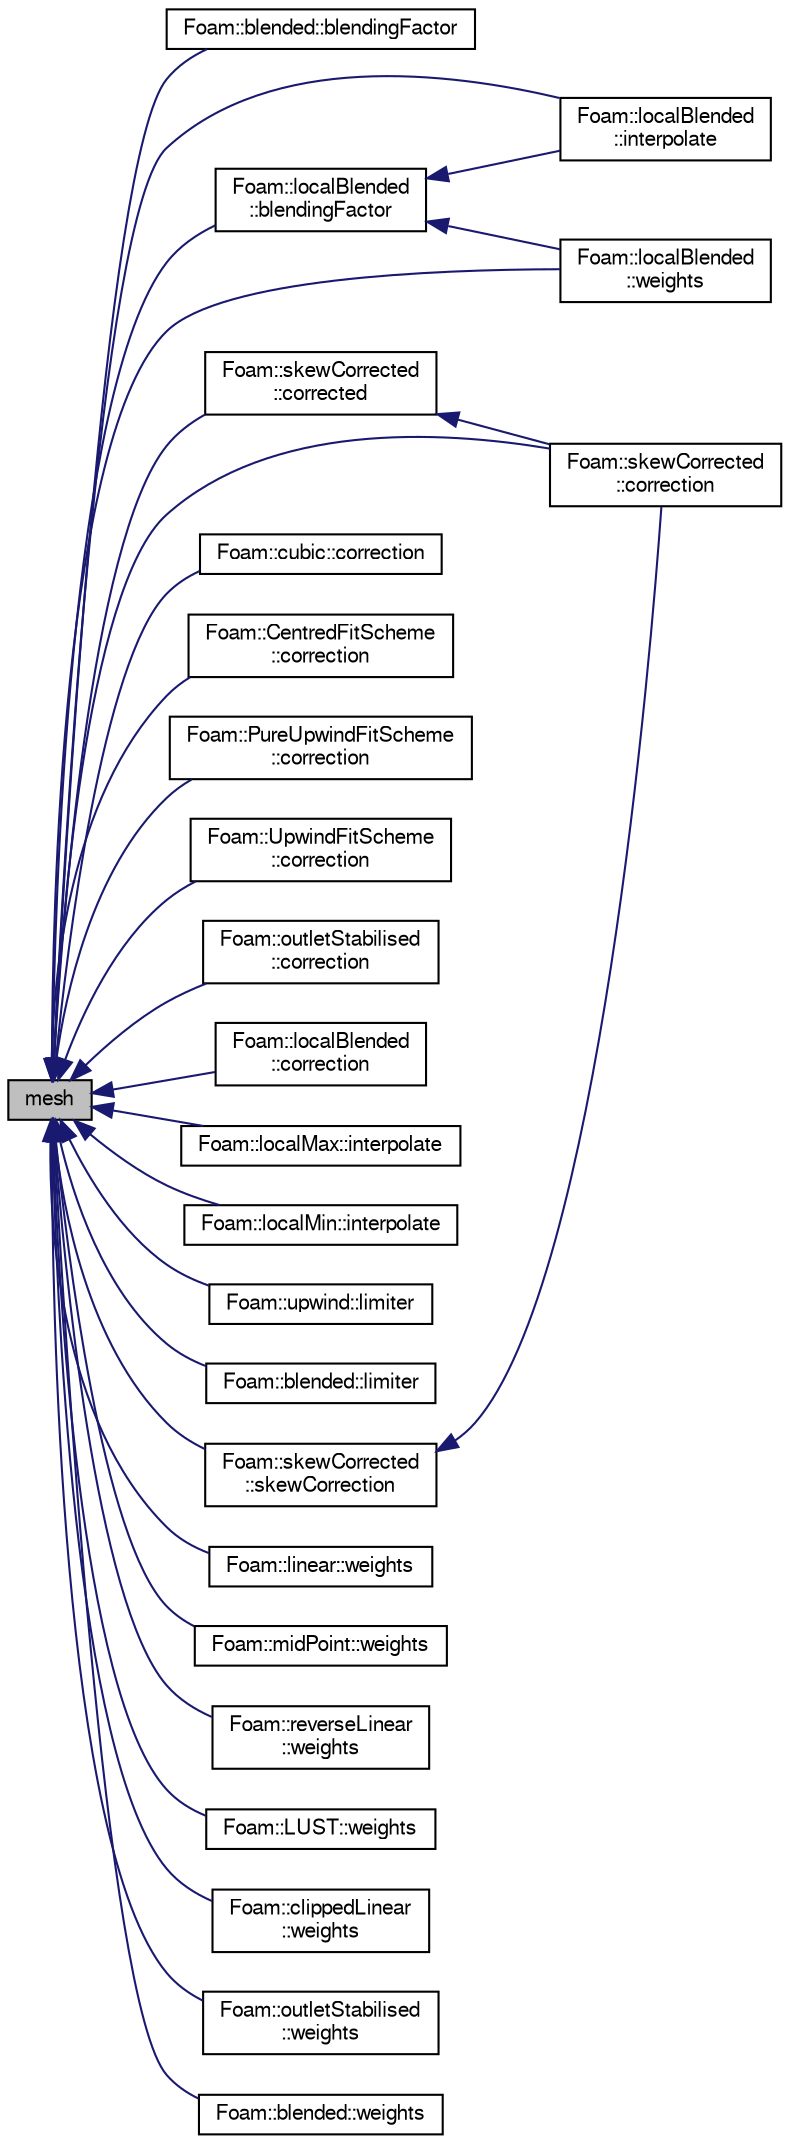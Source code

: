 digraph "mesh"
{
  bgcolor="transparent";
  edge [fontname="FreeSans",fontsize="10",labelfontname="FreeSans",labelfontsize="10"];
  node [fontname="FreeSans",fontsize="10",shape=record];
  rankdir="LR";
  Node1 [label="mesh",height=0.2,width=0.4,color="black", fillcolor="grey75", style="filled" fontcolor="black"];
  Node1 -> Node2 [dir="back",color="midnightblue",fontsize="10",style="solid",fontname="FreeSans"];
  Node2 [label="Foam::blended::blendingFactor",height=0.2,width=0.4,color="black",URL="$a00130.html#a82617bba2d0f481ec5866b91793d5703",tooltip="Return the face-based blending factor. "];
  Node1 -> Node3 [dir="back",color="midnightblue",fontsize="10",style="solid",fontname="FreeSans"];
  Node3 [label="Foam::localBlended\l::blendingFactor",height=0.2,width=0.4,color="black",URL="$a01334.html#a82617bba2d0f481ec5866b91793d5703",tooltip="Return the face-based blending factor. "];
  Node3 -> Node4 [dir="back",color="midnightblue",fontsize="10",style="solid",fontname="FreeSans"];
  Node4 [label="Foam::localBlended\l::interpolate",height=0.2,width=0.4,color="black",URL="$a01334.html#a44c7ae31de9c47b8793d7c9de65dee19",tooltip="Return the face-interpolate of the given cell field. "];
  Node3 -> Node5 [dir="back",color="midnightblue",fontsize="10",style="solid",fontname="FreeSans"];
  Node5 [label="Foam::localBlended\l::weights",height=0.2,width=0.4,color="black",URL="$a01334.html#a845f807ae2621854059e313269e7895a",tooltip="Return the interpolation weighting factors. "];
  Node1 -> Node6 [dir="back",color="midnightblue",fontsize="10",style="solid",fontname="FreeSans"];
  Node6 [label="Foam::skewCorrected\l::corrected",height=0.2,width=0.4,color="black",URL="$a02265.html#a38c3af2f484a71e2cedacc747beafdfc",tooltip="Return true if this scheme uses an explicit correction. "];
  Node6 -> Node7 [dir="back",color="midnightblue",fontsize="10",style="solid",fontname="FreeSans"];
  Node7 [label="Foam::skewCorrected\l::correction",height=0.2,width=0.4,color="black",URL="$a02265.html#a575a424a2a3d61de0e8d6ad368b61be1",tooltip="Return the explicit correction to the face-interpolate. "];
  Node1 -> Node8 [dir="back",color="midnightblue",fontsize="10",style="solid",fontname="FreeSans"];
  Node8 [label="Foam::cubic::correction",height=0.2,width=0.4,color="black",URL="$a00422.html#a575a424a2a3d61de0e8d6ad368b61be1",tooltip="Return the explicit correction to the face-interpolate. "];
  Node1 -> Node9 [dir="back",color="midnightblue",fontsize="10",style="solid",fontname="FreeSans"];
  Node9 [label="Foam::CentredFitScheme\l::correction",height=0.2,width=0.4,color="black",URL="$a00244.html#a575a424a2a3d61de0e8d6ad368b61be1",tooltip="Return the explicit correction to the face-interpolate. "];
  Node1 -> Node10 [dir="back",color="midnightblue",fontsize="10",style="solid",fontname="FreeSans"];
  Node10 [label="Foam::PureUpwindFitScheme\l::correction",height=0.2,width=0.4,color="black",URL="$a01980.html#a575a424a2a3d61de0e8d6ad368b61be1",tooltip="Return the explicit correction to the face-interpolate. "];
  Node1 -> Node11 [dir="back",color="midnightblue",fontsize="10",style="solid",fontname="FreeSans"];
  Node11 [label="Foam::UpwindFitScheme\l::correction",height=0.2,width=0.4,color="black",URL="$a02699.html#a575a424a2a3d61de0e8d6ad368b61be1",tooltip="Return the explicit correction to the face-interpolate. "];
  Node1 -> Node12 [dir="back",color="midnightblue",fontsize="10",style="solid",fontname="FreeSans"];
  Node12 [label="Foam::outletStabilised\l::correction",height=0.2,width=0.4,color="black",URL="$a01702.html#a575a424a2a3d61de0e8d6ad368b61be1",tooltip="Return the explicit correction to the face-interpolate. "];
  Node1 -> Node7 [dir="back",color="midnightblue",fontsize="10",style="solid",fontname="FreeSans"];
  Node1 -> Node13 [dir="back",color="midnightblue",fontsize="10",style="solid",fontname="FreeSans"];
  Node13 [label="Foam::localBlended\l::correction",height=0.2,width=0.4,color="black",URL="$a01334.html#a575a424a2a3d61de0e8d6ad368b61be1",tooltip="Return the explicit correction to the face-interpolate. "];
  Node1 -> Node14 [dir="back",color="midnightblue",fontsize="10",style="solid",fontname="FreeSans"];
  Node14 [label="Foam::localMax::interpolate",height=0.2,width=0.4,color="black",URL="$a01337.html#aab9aba6ccea702183c1de2555858bf43",tooltip="Return the face-interpolate of the given cell field. "];
  Node1 -> Node15 [dir="back",color="midnightblue",fontsize="10",style="solid",fontname="FreeSans"];
  Node15 [label="Foam::localMin::interpolate",height=0.2,width=0.4,color="black",URL="$a01338.html#aab9aba6ccea702183c1de2555858bf43",tooltip="Return the face-interpolate of the given cell field. "];
  Node1 -> Node4 [dir="back",color="midnightblue",fontsize="10",style="solid",fontname="FreeSans"];
  Node1 -> Node16 [dir="back",color="midnightblue",fontsize="10",style="solid",fontname="FreeSans"];
  Node16 [label="Foam::upwind::limiter",height=0.2,width=0.4,color="black",URL="$a02693.html#a0e8be315bcb7f7798e60cfb209037652",tooltip="Return the interpolation limiter. "];
  Node1 -> Node17 [dir="back",color="midnightblue",fontsize="10",style="solid",fontname="FreeSans"];
  Node17 [label="Foam::blended::limiter",height=0.2,width=0.4,color="black",URL="$a00130.html#a0e8be315bcb7f7798e60cfb209037652",tooltip="Return the interpolation limiter. "];
  Node1 -> Node18 [dir="back",color="midnightblue",fontsize="10",style="solid",fontname="FreeSans"];
  Node18 [label="Foam::skewCorrected\l::skewCorrection",height=0.2,width=0.4,color="black",URL="$a02265.html#a77518ac71924d7c1130707502eaab089"];
  Node18 -> Node7 [dir="back",color="midnightblue",fontsize="10",style="solid",fontname="FreeSans"];
  Node1 -> Node19 [dir="back",color="midnightblue",fontsize="10",style="solid",fontname="FreeSans"];
  Node19 [label="Foam::linear::weights",height=0.2,width=0.4,color="black",URL="$a01294.html#ae3cee6bfc4fee6e13df66df7e856ed37",tooltip="Return the interpolation weighting factors. "];
  Node1 -> Node20 [dir="back",color="midnightblue",fontsize="10",style="solid",fontname="FreeSans"];
  Node20 [label="Foam::midPoint::weights",height=0.2,width=0.4,color="black",URL="$a01442.html#ae3cee6bfc4fee6e13df66df7e856ed37",tooltip="Return the interpolation weighting factors. "];
  Node1 -> Node21 [dir="back",color="midnightblue",fontsize="10",style="solid",fontname="FreeSans"];
  Node21 [label="Foam::reverseLinear\l::weights",height=0.2,width=0.4,color="black",URL="$a02128.html#ae3cee6bfc4fee6e13df66df7e856ed37",tooltip="Return the interpolation weighting factors. "];
  Node1 -> Node22 [dir="back",color="midnightblue",fontsize="10",style="solid",fontname="FreeSans"];
  Node22 [label="Foam::LUST::weights",height=0.2,width=0.4,color="black",URL="$a01350.html#a2423630dcb5b92925c32e7f3180c20ce",tooltip="Return the interpolation weighting factors. "];
  Node1 -> Node23 [dir="back",color="midnightblue",fontsize="10",style="solid",fontname="FreeSans"];
  Node23 [label="Foam::clippedLinear\l::weights",height=0.2,width=0.4,color="black",URL="$a00263.html#ae3cee6bfc4fee6e13df66df7e856ed37",tooltip="Return the interpolation weighting factors. "];
  Node1 -> Node24 [dir="back",color="midnightblue",fontsize="10",style="solid",fontname="FreeSans"];
  Node24 [label="Foam::outletStabilised\l::weights",height=0.2,width=0.4,color="black",URL="$a01702.html#a845f807ae2621854059e313269e7895a",tooltip="Return the interpolation weighting factors. "];
  Node1 -> Node5 [dir="back",color="midnightblue",fontsize="10",style="solid",fontname="FreeSans"];
  Node1 -> Node25 [dir="back",color="midnightblue",fontsize="10",style="solid",fontname="FreeSans"];
  Node25 [label="Foam::blended::weights",height=0.2,width=0.4,color="black",URL="$a00130.html#acaeaacfc63a1de4752ad8d5a34dce3b7",tooltip="Return the interpolation weighting factors. "];
}
